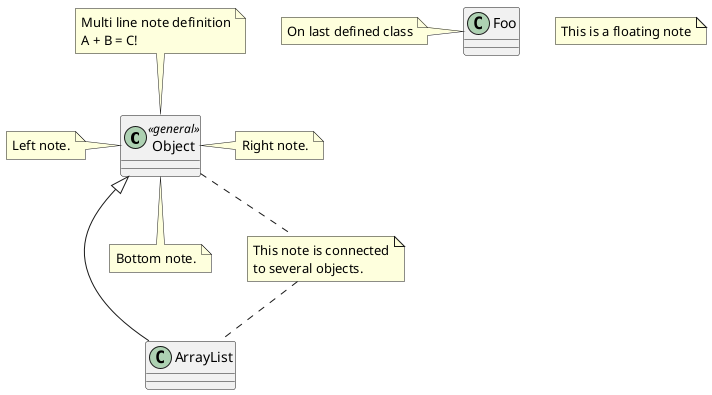 @startuml
class Object << general >>
Object <|--- ArrayList

note top of Object
    Multi line note definition
    A + B = C!
end note

note right of Object : Right note.
note bottom of Object : Bottom note.
note left of Object : Left note.

note "This is a floating note" as N1
note "This note is connected\nto several objects." as N2
Object .. N2
N2 .. ArrayList

class Foo
note left: On last defined class

@enduml
